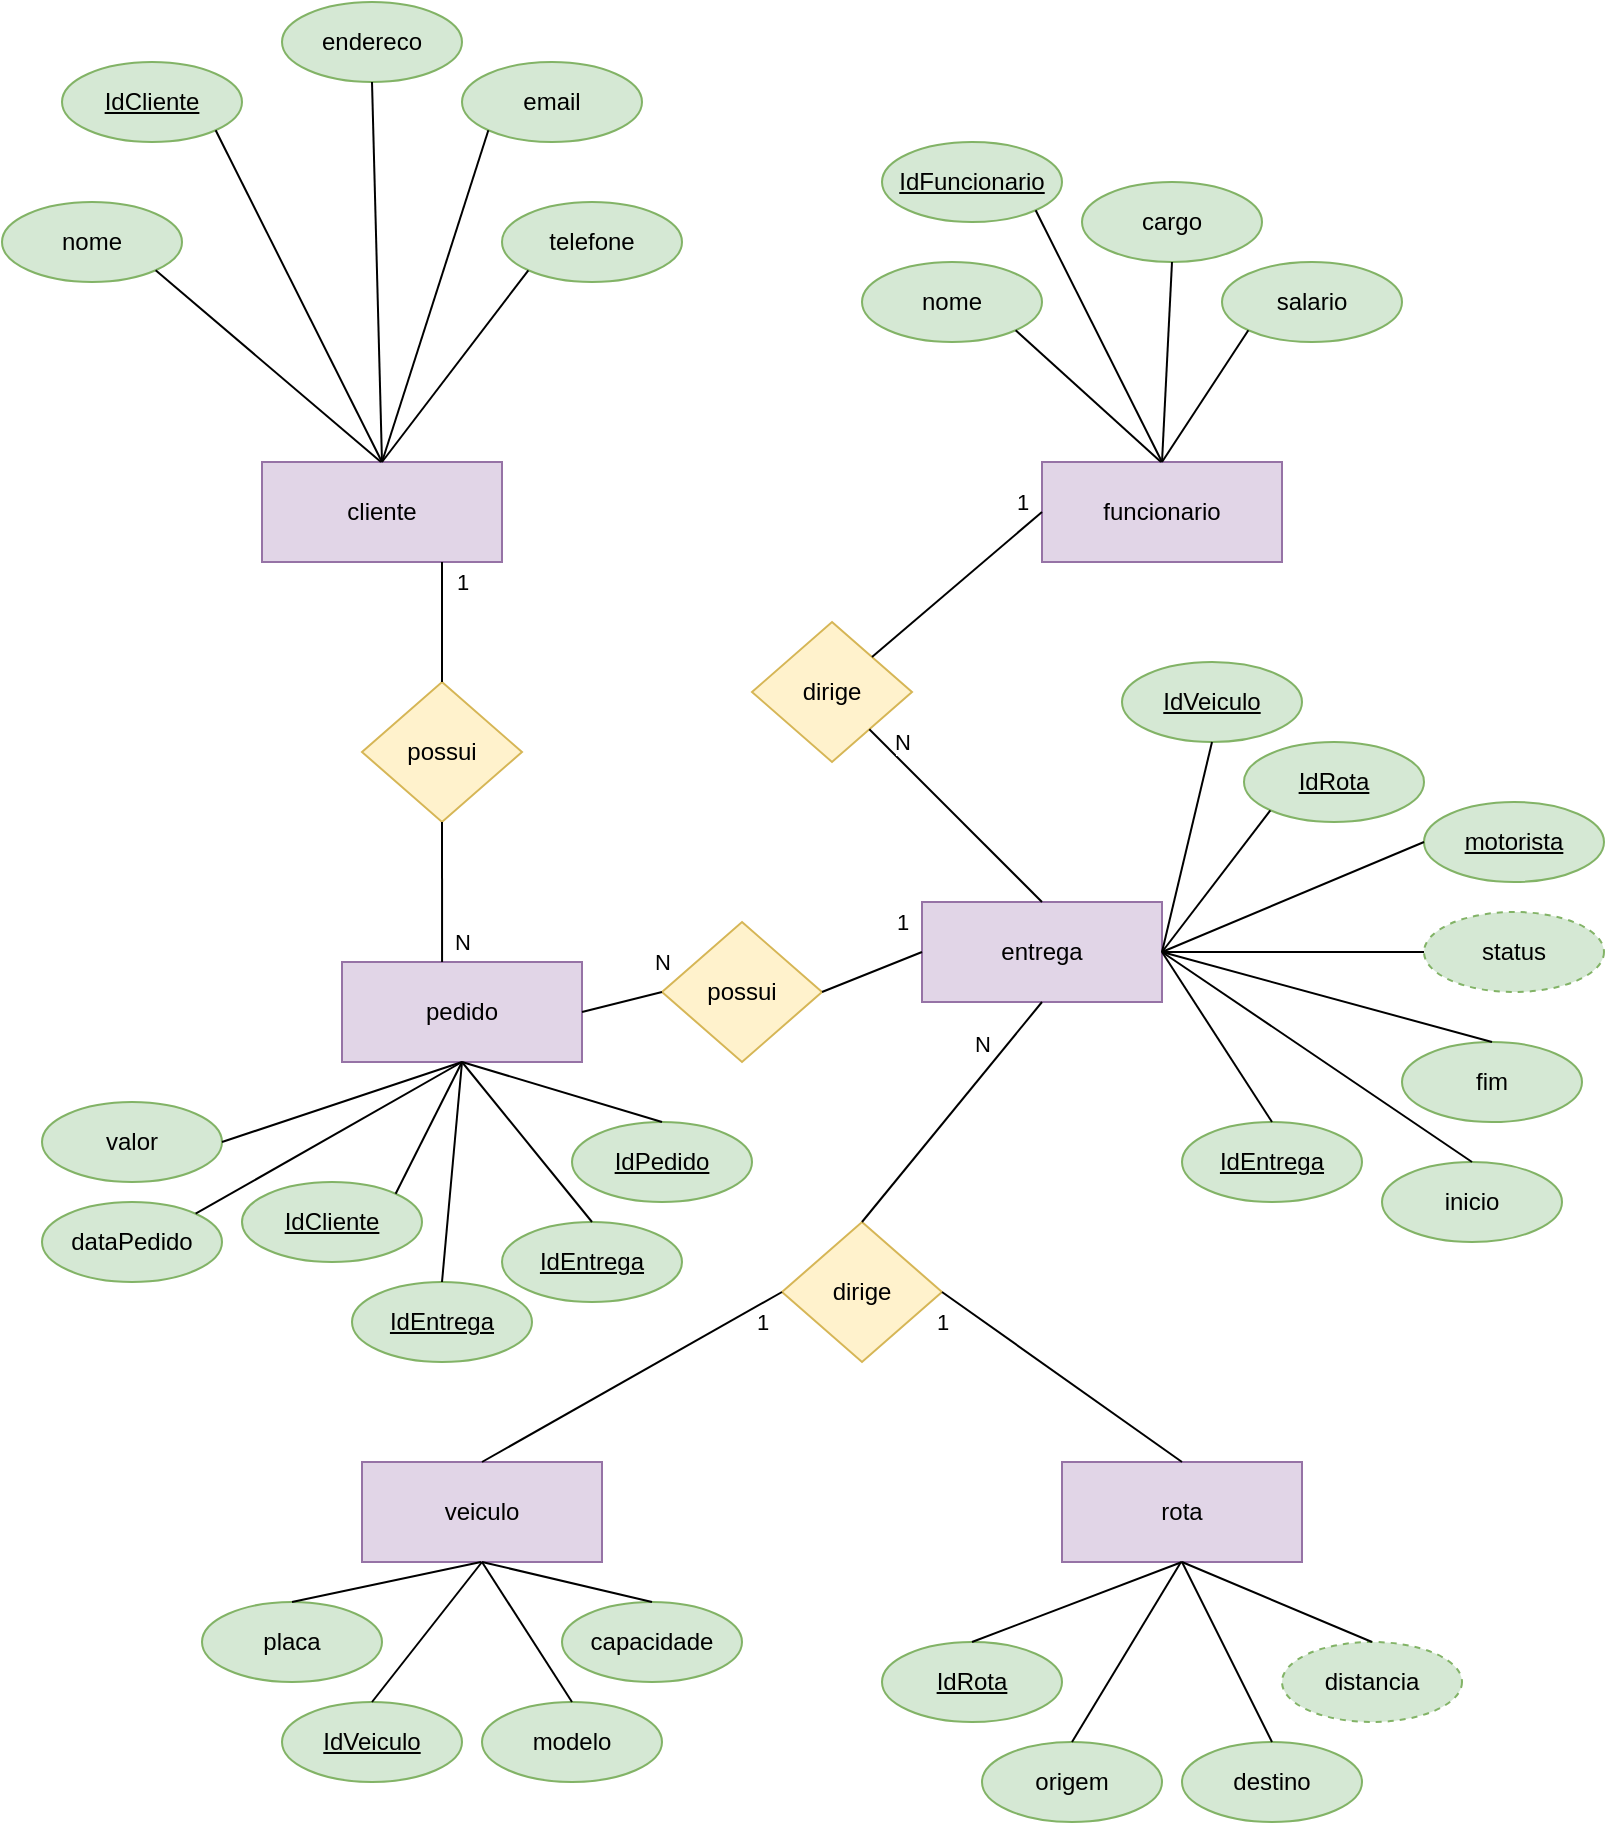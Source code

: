 <mxfile version="23.1.7" type="github">
  <diagram id="C5RBs43oDa-KdzZeNtuy" name="Page-1">
    <mxGraphModel dx="2049" dy="1066" grid="1" gridSize="10" guides="1" tooltips="1" connect="1" arrows="1" fold="1" page="1" pageScale="1" pageWidth="827" pageHeight="1169" math="0" shadow="0">
      <root>
        <mxCell id="WIyWlLk6GJQsqaUBKTNV-0" />
        <mxCell id="WIyWlLk6GJQsqaUBKTNV-1" parent="WIyWlLk6GJQsqaUBKTNV-0" />
        <mxCell id="otYcFLlBqvZuVtRaeN3p-1" value="&lt;u&gt;IdCliente&lt;/u&gt;" style="ellipse;whiteSpace=wrap;html=1;fillColor=#d5e8d4;strokeColor=#82b366;" parent="WIyWlLk6GJQsqaUBKTNV-1" vertex="1">
          <mxGeometry x="40" y="170" width="90" height="40" as="geometry" />
        </mxCell>
        <mxCell id="otYcFLlBqvZuVtRaeN3p-6" value="nome" style="ellipse;whiteSpace=wrap;html=1;fillColor=#d5e8d4;strokeColor=#82b366;" parent="WIyWlLk6GJQsqaUBKTNV-1" vertex="1">
          <mxGeometry x="10" y="240" width="90" height="40" as="geometry" />
        </mxCell>
        <mxCell id="otYcFLlBqvZuVtRaeN3p-7" value="cliente" style="rounded=0;whiteSpace=wrap;html=1;fillColor=#e1d5e7;strokeColor=#9673a6;" parent="WIyWlLk6GJQsqaUBKTNV-1" vertex="1">
          <mxGeometry x="140" y="370" width="120" height="50" as="geometry" />
        </mxCell>
        <mxCell id="otYcFLlBqvZuVtRaeN3p-9" value="entrega" style="rounded=0;whiteSpace=wrap;html=1;fillColor=#e1d5e7;strokeColor=#9673a6;" parent="WIyWlLk6GJQsqaUBKTNV-1" vertex="1">
          <mxGeometry x="470" y="590" width="120" height="50" as="geometry" />
        </mxCell>
        <mxCell id="otYcFLlBqvZuVtRaeN3p-10" value="funcionario" style="rounded=0;whiteSpace=wrap;html=1;fillColor=#e1d5e7;strokeColor=#9673a6;" parent="WIyWlLk6GJQsqaUBKTNV-1" vertex="1">
          <mxGeometry x="530" y="370" width="120" height="50" as="geometry" />
        </mxCell>
        <mxCell id="otYcFLlBqvZuVtRaeN3p-12" value="" style="endArrow=none;html=1;rounded=0;entryX=0.5;entryY=0;entryDx=0;entryDy=0;exitX=1;exitY=1;exitDx=0;exitDy=0;" parent="WIyWlLk6GJQsqaUBKTNV-1" source="otYcFLlBqvZuVtRaeN3p-1" target="otYcFLlBqvZuVtRaeN3p-7" edge="1">
          <mxGeometry width="50" height="50" relative="1" as="geometry">
            <mxPoint x="200" y="410" as="sourcePoint" />
            <mxPoint x="220" y="360" as="targetPoint" />
          </mxGeometry>
        </mxCell>
        <mxCell id="otYcFLlBqvZuVtRaeN3p-14" value="endereco" style="ellipse;whiteSpace=wrap;html=1;fillColor=#d5e8d4;strokeColor=#82b366;" parent="WIyWlLk6GJQsqaUBKTNV-1" vertex="1">
          <mxGeometry x="150" y="140" width="90" height="40" as="geometry" />
        </mxCell>
        <mxCell id="otYcFLlBqvZuVtRaeN3p-16" value="email" style="ellipse;whiteSpace=wrap;html=1;fillColor=#d5e8d4;strokeColor=#82b366;" parent="WIyWlLk6GJQsqaUBKTNV-1" vertex="1">
          <mxGeometry x="240" y="170" width="90" height="40" as="geometry" />
        </mxCell>
        <mxCell id="otYcFLlBqvZuVtRaeN3p-18" value="" style="endArrow=none;html=1;rounded=0;entryX=0.5;entryY=1;entryDx=0;entryDy=0;exitX=1;exitY=1;exitDx=0;exitDy=0;" parent="WIyWlLk6GJQsqaUBKTNV-1" source="otYcFLlBqvZuVtRaeN3p-6" edge="1">
          <mxGeometry width="50" height="50" relative="1" as="geometry">
            <mxPoint x="199.5" y="410" as="sourcePoint" />
            <mxPoint x="199.5" y="370" as="targetPoint" />
          </mxGeometry>
        </mxCell>
        <mxCell id="otYcFLlBqvZuVtRaeN3p-19" value="" style="endArrow=none;html=1;rounded=0;exitX=0.5;exitY=1;exitDx=0;exitDy=0;" parent="WIyWlLk6GJQsqaUBKTNV-1" source="otYcFLlBqvZuVtRaeN3p-14" edge="1">
          <mxGeometry width="50" height="50" relative="1" as="geometry">
            <mxPoint x="220" y="490" as="sourcePoint" />
            <mxPoint x="200" y="370" as="targetPoint" />
          </mxGeometry>
        </mxCell>
        <mxCell id="otYcFLlBqvZuVtRaeN3p-21" value="" style="endArrow=none;html=1;rounded=0;exitX=0;exitY=1;exitDx=0;exitDy=0;" parent="WIyWlLk6GJQsqaUBKTNV-1" source="otYcFLlBqvZuVtRaeN3p-16" edge="1">
          <mxGeometry width="50" height="50" relative="1" as="geometry">
            <mxPoint x="270" y="450" as="sourcePoint" />
            <mxPoint x="200" y="370" as="targetPoint" />
          </mxGeometry>
        </mxCell>
        <mxCell id="otYcFLlBqvZuVtRaeN3p-22" value="telefone" style="ellipse;whiteSpace=wrap;html=1;fillColor=#d5e8d4;strokeColor=#82b366;" parent="WIyWlLk6GJQsqaUBKTNV-1" vertex="1">
          <mxGeometry x="260" y="240" width="90" height="40" as="geometry" />
        </mxCell>
        <mxCell id="otYcFLlBqvZuVtRaeN3p-23" value="" style="endArrow=none;html=1;rounded=0;exitX=0;exitY=1;exitDx=0;exitDy=0;entryX=0.5;entryY=0;entryDx=0;entryDy=0;" parent="WIyWlLk6GJQsqaUBKTNV-1" source="otYcFLlBqvZuVtRaeN3p-22" target="otYcFLlBqvZuVtRaeN3p-7" edge="1">
          <mxGeometry width="50" height="50" relative="1" as="geometry">
            <mxPoint x="349.5" y="430" as="sourcePoint" />
            <mxPoint x="170" y="340" as="targetPoint" />
          </mxGeometry>
        </mxCell>
        <mxCell id="otYcFLlBqvZuVtRaeN3p-88" value="&lt;u&gt;IdFuncionario&lt;/u&gt;" style="ellipse;whiteSpace=wrap;html=1;fillColor=#d5e8d4;strokeColor=#82b366;" parent="WIyWlLk6GJQsqaUBKTNV-1" vertex="1">
          <mxGeometry x="450" y="210" width="90" height="40" as="geometry" />
        </mxCell>
        <mxCell id="otYcFLlBqvZuVtRaeN3p-89" value="nome" style="ellipse;whiteSpace=wrap;html=1;fillColor=#d5e8d4;strokeColor=#82b366;" parent="WIyWlLk6GJQsqaUBKTNV-1" vertex="1">
          <mxGeometry x="440" y="270" width="90" height="40" as="geometry" />
        </mxCell>
        <mxCell id="otYcFLlBqvZuVtRaeN3p-90" value="" style="endArrow=none;html=1;rounded=0;entryX=0.5;entryY=1;entryDx=0;entryDy=0;exitX=1;exitY=1;exitDx=0;exitDy=0;" parent="WIyWlLk6GJQsqaUBKTNV-1" source="otYcFLlBqvZuVtRaeN3p-88" edge="1">
          <mxGeometry width="50" height="50" relative="1" as="geometry">
            <mxPoint x="590" y="410" as="sourcePoint" />
            <mxPoint x="590" y="370" as="targetPoint" />
          </mxGeometry>
        </mxCell>
        <mxCell id="otYcFLlBqvZuVtRaeN3p-91" value="cargo" style="ellipse;whiteSpace=wrap;html=1;fillColor=#d5e8d4;strokeColor=#82b366;" parent="WIyWlLk6GJQsqaUBKTNV-1" vertex="1">
          <mxGeometry x="550" y="230" width="90" height="40" as="geometry" />
        </mxCell>
        <mxCell id="otYcFLlBqvZuVtRaeN3p-93" value="" style="endArrow=none;html=1;rounded=0;entryX=0.5;entryY=1;entryDx=0;entryDy=0;exitX=1;exitY=1;exitDx=0;exitDy=0;" parent="WIyWlLk6GJQsqaUBKTNV-1" source="otYcFLlBqvZuVtRaeN3p-89" edge="1">
          <mxGeometry width="50" height="50" relative="1" as="geometry">
            <mxPoint x="589.5" y="410" as="sourcePoint" />
            <mxPoint x="589.5" y="370" as="targetPoint" />
          </mxGeometry>
        </mxCell>
        <mxCell id="otYcFLlBqvZuVtRaeN3p-94" value="" style="endArrow=none;html=1;rounded=0;exitX=0.5;exitY=1;exitDx=0;exitDy=0;" parent="WIyWlLk6GJQsqaUBKTNV-1" source="otYcFLlBqvZuVtRaeN3p-91" edge="1">
          <mxGeometry width="50" height="50" relative="1" as="geometry">
            <mxPoint x="610" y="490" as="sourcePoint" />
            <mxPoint x="590" y="370" as="targetPoint" />
          </mxGeometry>
        </mxCell>
        <mxCell id="otYcFLlBqvZuVtRaeN3p-96" value="salario" style="ellipse;whiteSpace=wrap;html=1;fillColor=#d5e8d4;strokeColor=#82b366;" parent="WIyWlLk6GJQsqaUBKTNV-1" vertex="1">
          <mxGeometry x="620" y="270" width="90" height="40" as="geometry" />
        </mxCell>
        <mxCell id="otYcFLlBqvZuVtRaeN3p-97" value="" style="endArrow=none;html=1;rounded=0;exitX=0;exitY=1;exitDx=0;exitDy=0;entryX=0.5;entryY=1;entryDx=0;entryDy=0;" parent="WIyWlLk6GJQsqaUBKTNV-1" source="otYcFLlBqvZuVtRaeN3p-96" edge="1">
          <mxGeometry width="50" height="50" relative="1" as="geometry">
            <mxPoint x="739.5" y="430" as="sourcePoint" />
            <mxPoint x="590" y="370" as="targetPoint" />
          </mxGeometry>
        </mxCell>
        <mxCell id="otYcFLlBqvZuVtRaeN3p-110" value="&lt;u&gt;IdVeiculo&lt;/u&gt;" style="ellipse;whiteSpace=wrap;html=1;fillColor=#d5e8d4;strokeColor=#82b366;" parent="WIyWlLk6GJQsqaUBKTNV-1" vertex="1">
          <mxGeometry x="570" y="470" width="90" height="40" as="geometry" />
        </mxCell>
        <mxCell id="otYcFLlBqvZuVtRaeN3p-111" value="&lt;u&gt;IdEntrega&lt;/u&gt;" style="ellipse;whiteSpace=wrap;html=1;fillColor=#d5e8d4;strokeColor=#82b366;" parent="WIyWlLk6GJQsqaUBKTNV-1" vertex="1">
          <mxGeometry x="600" y="700" width="90" height="40" as="geometry" />
        </mxCell>
        <mxCell id="otYcFLlBqvZuVtRaeN3p-112" value="" style="endArrow=none;html=1;rounded=0;entryX=1;entryY=0.5;entryDx=0;entryDy=0;exitX=0.5;exitY=1;exitDx=0;exitDy=0;" parent="WIyWlLk6GJQsqaUBKTNV-1" source="otYcFLlBqvZuVtRaeN3p-110" edge="1" target="otYcFLlBqvZuVtRaeN3p-9">
          <mxGeometry width="50" height="50" relative="1" as="geometry">
            <mxPoint x="530" y="680" as="sourcePoint" />
            <mxPoint x="530" y="640" as="targetPoint" />
          </mxGeometry>
        </mxCell>
        <mxCell id="otYcFLlBqvZuVtRaeN3p-113" value="&lt;span style=&quot;font-weight: normal;&quot;&gt;&lt;u&gt;IdRota&lt;/u&gt;&lt;/span&gt;" style="ellipse;whiteSpace=wrap;html=1;fontStyle=1;fillColor=#d5e8d4;strokeColor=#82b366;" parent="WIyWlLk6GJQsqaUBKTNV-1" vertex="1">
          <mxGeometry x="631" y="510" width="90" height="40" as="geometry" />
        </mxCell>
        <mxCell id="otYcFLlBqvZuVtRaeN3p-114" value="fim" style="ellipse;whiteSpace=wrap;html=1;fillColor=#d5e8d4;strokeColor=#82b366;" parent="WIyWlLk6GJQsqaUBKTNV-1" vertex="1">
          <mxGeometry x="710" y="660" width="90" height="40" as="geometry" />
        </mxCell>
        <mxCell id="otYcFLlBqvZuVtRaeN3p-115" value="" style="endArrow=none;html=1;rounded=0;entryX=1;entryY=0.5;entryDx=0;entryDy=0;exitX=0.5;exitY=0;exitDx=0;exitDy=0;" parent="WIyWlLk6GJQsqaUBKTNV-1" source="otYcFLlBqvZuVtRaeN3p-111" edge="1" target="otYcFLlBqvZuVtRaeN3p-9">
          <mxGeometry width="50" height="50" relative="1" as="geometry">
            <mxPoint x="529.5" y="680" as="sourcePoint" />
            <mxPoint x="529.5" y="640" as="targetPoint" />
          </mxGeometry>
        </mxCell>
        <mxCell id="otYcFLlBqvZuVtRaeN3p-116" value="" style="endArrow=none;html=1;rounded=0;exitX=0;exitY=1;exitDx=0;exitDy=0;fontStyle=1;entryX=1;entryY=0.5;entryDx=0;entryDy=0;" parent="WIyWlLk6GJQsqaUBKTNV-1" source="otYcFLlBqvZuVtRaeN3p-113" target="otYcFLlBqvZuVtRaeN3p-9" edge="1">
          <mxGeometry width="50" height="50" relative="1" as="geometry">
            <mxPoint x="380" y="550" as="sourcePoint" />
            <mxPoint x="380" y="590" as="targetPoint" />
          </mxGeometry>
        </mxCell>
        <mxCell id="otYcFLlBqvZuVtRaeN3p-117" value="" style="endArrow=none;html=1;rounded=0;exitX=0.5;exitY=0;exitDx=0;exitDy=0;entryX=1;entryY=0.5;entryDx=0;entryDy=0;" parent="WIyWlLk6GJQsqaUBKTNV-1" source="otYcFLlBqvZuVtRaeN3p-114" edge="1" target="otYcFLlBqvZuVtRaeN3p-9">
          <mxGeometry width="50" height="50" relative="1" as="geometry">
            <mxPoint x="600" y="720" as="sourcePoint" />
            <mxPoint x="530" y="640" as="targetPoint" />
          </mxGeometry>
        </mxCell>
        <mxCell id="otYcFLlBqvZuVtRaeN3p-118" value="inicio" style="ellipse;whiteSpace=wrap;html=1;fillColor=#d5e8d4;strokeColor=#82b366;" parent="WIyWlLk6GJQsqaUBKTNV-1" vertex="1">
          <mxGeometry x="700" y="720" width="90" height="40" as="geometry" />
        </mxCell>
        <mxCell id="otYcFLlBqvZuVtRaeN3p-119" value="" style="endArrow=none;html=1;rounded=0;exitX=0.5;exitY=0;exitDx=0;exitDy=0;entryX=1;entryY=0.5;entryDx=0;entryDy=0;" parent="WIyWlLk6GJQsqaUBKTNV-1" source="otYcFLlBqvZuVtRaeN3p-118" edge="1" target="otYcFLlBqvZuVtRaeN3p-9">
          <mxGeometry width="50" height="50" relative="1" as="geometry">
            <mxPoint x="679.5" y="700" as="sourcePoint" />
            <mxPoint x="530" y="640" as="targetPoint" />
          </mxGeometry>
        </mxCell>
        <mxCell id="otYcFLlBqvZuVtRaeN3p-120" value="pedido" style="rounded=0;whiteSpace=wrap;html=1;fillColor=#e1d5e7;strokeColor=#9673a6;" parent="WIyWlLk6GJQsqaUBKTNV-1" vertex="1">
          <mxGeometry x="180" y="620" width="120" height="50" as="geometry" />
        </mxCell>
        <mxCell id="otYcFLlBqvZuVtRaeN3p-121" value="veiculo" style="rounded=0;whiteSpace=wrap;html=1;fillColor=#e1d5e7;strokeColor=#9673a6;" parent="WIyWlLk6GJQsqaUBKTNV-1" vertex="1">
          <mxGeometry x="190" y="870" width="120" height="50" as="geometry" />
        </mxCell>
        <mxCell id="otYcFLlBqvZuVtRaeN3p-122" value="rota" style="rounded=0;whiteSpace=wrap;html=1;fillColor=#e1d5e7;strokeColor=#9673a6;" parent="WIyWlLk6GJQsqaUBKTNV-1" vertex="1">
          <mxGeometry x="540" y="870" width="120" height="50" as="geometry" />
        </mxCell>
        <mxCell id="otYcFLlBqvZuVtRaeN3p-123" value="placa" style="ellipse;whiteSpace=wrap;html=1;fillColor=#d5e8d4;strokeColor=#82b366;" parent="WIyWlLk6GJQsqaUBKTNV-1" vertex="1">
          <mxGeometry x="110" y="940" width="90" height="40" as="geometry" />
        </mxCell>
        <mxCell id="otYcFLlBqvZuVtRaeN3p-125" value="&lt;u&gt;IdVeiculo&lt;/u&gt;" style="ellipse;whiteSpace=wrap;html=1;fillColor=#d5e8d4;strokeColor=#82b366;" parent="WIyWlLk6GJQsqaUBKTNV-1" vertex="1">
          <mxGeometry x="150" y="990" width="90" height="40" as="geometry" />
        </mxCell>
        <mxCell id="otYcFLlBqvZuVtRaeN3p-126" value="capacidade" style="ellipse;whiteSpace=wrap;html=1;fillColor=#d5e8d4;strokeColor=#82b366;" parent="WIyWlLk6GJQsqaUBKTNV-1" vertex="1">
          <mxGeometry x="290" y="940" width="90" height="40" as="geometry" />
        </mxCell>
        <mxCell id="otYcFLlBqvZuVtRaeN3p-127" value="" style="endArrow=none;html=1;rounded=0;entryX=0.5;entryY=1;entryDx=0;entryDy=0;exitX=0.5;exitY=0;exitDx=0;exitDy=0;" parent="WIyWlLk6GJQsqaUBKTNV-1" source="otYcFLlBqvZuVtRaeN3p-123" edge="1">
          <mxGeometry width="50" height="50" relative="1" as="geometry">
            <mxPoint x="249.5" y="960" as="sourcePoint" />
            <mxPoint x="249.5" y="920" as="targetPoint" />
          </mxGeometry>
        </mxCell>
        <mxCell id="otYcFLlBqvZuVtRaeN3p-128" value="" style="endArrow=none;html=1;rounded=0;exitX=0.5;exitY=0;exitDx=0;exitDy=0;" parent="WIyWlLk6GJQsqaUBKTNV-1" source="otYcFLlBqvZuVtRaeN3p-125" edge="1">
          <mxGeometry width="50" height="50" relative="1" as="geometry">
            <mxPoint x="270" y="1040" as="sourcePoint" />
            <mxPoint x="250" y="920" as="targetPoint" />
          </mxGeometry>
        </mxCell>
        <mxCell id="otYcFLlBqvZuVtRaeN3p-129" value="" style="endArrow=none;html=1;rounded=0;exitX=0.5;exitY=0;exitDx=0;exitDy=0;" parent="WIyWlLk6GJQsqaUBKTNV-1" source="otYcFLlBqvZuVtRaeN3p-126" edge="1">
          <mxGeometry width="50" height="50" relative="1" as="geometry">
            <mxPoint x="320" y="1000" as="sourcePoint" />
            <mxPoint x="250" y="920" as="targetPoint" />
          </mxGeometry>
        </mxCell>
        <mxCell id="otYcFLlBqvZuVtRaeN3p-130" value="modelo" style="ellipse;whiteSpace=wrap;html=1;fillColor=#d5e8d4;strokeColor=#82b366;" parent="WIyWlLk6GJQsqaUBKTNV-1" vertex="1">
          <mxGeometry x="250" y="990" width="90" height="40" as="geometry" />
        </mxCell>
        <mxCell id="otYcFLlBqvZuVtRaeN3p-131" value="" style="endArrow=none;html=1;rounded=0;exitX=0.5;exitY=0;exitDx=0;exitDy=0;entryX=0.5;entryY=1;entryDx=0;entryDy=0;" parent="WIyWlLk6GJQsqaUBKTNV-1" source="otYcFLlBqvZuVtRaeN3p-130" edge="1">
          <mxGeometry width="50" height="50" relative="1" as="geometry">
            <mxPoint x="399.5" y="980" as="sourcePoint" />
            <mxPoint x="250" y="920" as="targetPoint" />
          </mxGeometry>
        </mxCell>
        <mxCell id="otYcFLlBqvZuVtRaeN3p-141" value="origem" style="ellipse;whiteSpace=wrap;html=1;fillColor=#d5e8d4;strokeColor=#82b366;" parent="WIyWlLk6GJQsqaUBKTNV-1" vertex="1">
          <mxGeometry x="500" y="1010" width="90" height="40" as="geometry" />
        </mxCell>
        <mxCell id="otYcFLlBqvZuVtRaeN3p-142" value="&lt;u&gt;IdRota&lt;/u&gt;" style="ellipse;whiteSpace=wrap;html=1;fillColor=#d5e8d4;strokeColor=#82b366;" parent="WIyWlLk6GJQsqaUBKTNV-1" vertex="1">
          <mxGeometry x="450" y="960" width="90" height="40" as="geometry" />
        </mxCell>
        <mxCell id="otYcFLlBqvZuVtRaeN3p-143" value="distancia" style="ellipse;whiteSpace=wrap;html=1;dashed=1;fillColor=#d5e8d4;strokeColor=#82b366;" parent="WIyWlLk6GJQsqaUBKTNV-1" vertex="1">
          <mxGeometry x="650" y="960" width="90" height="40" as="geometry" />
        </mxCell>
        <mxCell id="otYcFLlBqvZuVtRaeN3p-144" value="" style="endArrow=none;html=1;rounded=0;entryX=0.5;entryY=1;entryDx=0;entryDy=0;exitX=0.5;exitY=0;exitDx=0;exitDy=0;" parent="WIyWlLk6GJQsqaUBKTNV-1" source="otYcFLlBqvZuVtRaeN3p-141" edge="1">
          <mxGeometry width="50" height="50" relative="1" as="geometry">
            <mxPoint x="599.5" y="960" as="sourcePoint" />
            <mxPoint x="599.5" y="920" as="targetPoint" />
          </mxGeometry>
        </mxCell>
        <mxCell id="otYcFLlBqvZuVtRaeN3p-145" value="" style="endArrow=none;html=1;rounded=0;exitX=0.5;exitY=0;exitDx=0;exitDy=0;" parent="WIyWlLk6GJQsqaUBKTNV-1" source="otYcFLlBqvZuVtRaeN3p-142" edge="1">
          <mxGeometry width="50" height="50" relative="1" as="geometry">
            <mxPoint x="620" y="1040" as="sourcePoint" />
            <mxPoint x="600" y="920" as="targetPoint" />
          </mxGeometry>
        </mxCell>
        <mxCell id="otYcFLlBqvZuVtRaeN3p-146" value="" style="endArrow=none;html=1;rounded=0;exitX=0.5;exitY=0;exitDx=0;exitDy=0;" parent="WIyWlLk6GJQsqaUBKTNV-1" source="otYcFLlBqvZuVtRaeN3p-143" edge="1">
          <mxGeometry width="50" height="50" relative="1" as="geometry">
            <mxPoint x="670" y="1000" as="sourcePoint" />
            <mxPoint x="600" y="920" as="targetPoint" />
          </mxGeometry>
        </mxCell>
        <mxCell id="otYcFLlBqvZuVtRaeN3p-147" value="destino" style="ellipse;whiteSpace=wrap;html=1;fillColor=#d5e8d4;strokeColor=#82b366;" parent="WIyWlLk6GJQsqaUBKTNV-1" vertex="1">
          <mxGeometry x="600" y="1010" width="90" height="40" as="geometry" />
        </mxCell>
        <mxCell id="otYcFLlBqvZuVtRaeN3p-148" value="" style="endArrow=none;html=1;rounded=0;exitX=0.5;exitY=0;exitDx=0;exitDy=0;entryX=0.5;entryY=1;entryDx=0;entryDy=0;" parent="WIyWlLk6GJQsqaUBKTNV-1" source="otYcFLlBqvZuVtRaeN3p-147" edge="1">
          <mxGeometry width="50" height="50" relative="1" as="geometry">
            <mxPoint x="749.5" y="980" as="sourcePoint" />
            <mxPoint x="600" y="920" as="targetPoint" />
          </mxGeometry>
        </mxCell>
        <mxCell id="otYcFLlBqvZuVtRaeN3p-151" value="&lt;u&gt;motorista&lt;/u&gt;" style="ellipse;whiteSpace=wrap;html=1;fillColor=#d5e8d4;strokeColor=#82b366;" parent="WIyWlLk6GJQsqaUBKTNV-1" vertex="1">
          <mxGeometry x="721" y="540" width="90" height="40" as="geometry" />
        </mxCell>
        <mxCell id="otYcFLlBqvZuVtRaeN3p-152" value="" style="endArrow=none;html=1;rounded=0;exitX=0;exitY=0.5;exitDx=0;exitDy=0;entryX=1;entryY=0.5;entryDx=0;entryDy=0;" parent="WIyWlLk6GJQsqaUBKTNV-1" source="otYcFLlBqvZuVtRaeN3p-151" target="otYcFLlBqvZuVtRaeN3p-9" edge="1">
          <mxGeometry width="50" height="50" relative="1" as="geometry">
            <mxPoint x="426" y="570" as="sourcePoint" />
            <mxPoint x="426" y="610" as="targetPoint" />
          </mxGeometry>
        </mxCell>
        <mxCell id="otYcFLlBqvZuVtRaeN3p-153" value="status" style="ellipse;whiteSpace=wrap;html=1;dashed=1;fillColor=#d5e8d4;strokeColor=#82b366;" parent="WIyWlLk6GJQsqaUBKTNV-1" vertex="1">
          <mxGeometry x="721" y="595" width="90" height="40" as="geometry" />
        </mxCell>
        <mxCell id="otYcFLlBqvZuVtRaeN3p-154" value="" style="endArrow=none;html=1;rounded=0;exitX=0;exitY=0.5;exitDx=0;exitDy=0;entryX=1;entryY=0.5;entryDx=0;entryDy=0;" parent="WIyWlLk6GJQsqaUBKTNV-1" source="otYcFLlBqvZuVtRaeN3p-153" target="otYcFLlBqvZuVtRaeN3p-9" edge="1">
          <mxGeometry width="50" height="50" relative="1" as="geometry">
            <mxPoint x="701" y="650" as="sourcePoint" />
            <mxPoint x="691" y="590" as="targetPoint" />
          </mxGeometry>
        </mxCell>
        <mxCell id="otYcFLlBqvZuVtRaeN3p-155" value="&lt;u&gt;IdCliente&lt;/u&gt;" style="ellipse;whiteSpace=wrap;html=1;fillColor=#d5e8d4;strokeColor=#82b366;" parent="WIyWlLk6GJQsqaUBKTNV-1" vertex="1">
          <mxGeometry x="130" y="730" width="90" height="40" as="geometry" />
        </mxCell>
        <mxCell id="otYcFLlBqvZuVtRaeN3p-156" value="" style="endArrow=none;html=1;rounded=0;entryX=0.5;entryY=1;entryDx=0;entryDy=0;exitX=1;exitY=0;exitDx=0;exitDy=0;" parent="WIyWlLk6GJQsqaUBKTNV-1" source="otYcFLlBqvZuVtRaeN3p-155" target="otYcFLlBqvZuVtRaeN3p-120" edge="1">
          <mxGeometry width="50" height="50" relative="1" as="geometry">
            <mxPoint x="180" y="685" as="sourcePoint" />
            <mxPoint x="180" y="645" as="targetPoint" />
          </mxGeometry>
        </mxCell>
        <mxCell id="otYcFLlBqvZuVtRaeN3p-157" value="&lt;u&gt;IdEntrega&lt;/u&gt;" style="ellipse;whiteSpace=wrap;html=1;fillColor=#d5e8d4;strokeColor=#82b366;" parent="WIyWlLk6GJQsqaUBKTNV-1" vertex="1">
          <mxGeometry x="185" y="780" width="90" height="40" as="geometry" />
        </mxCell>
        <mxCell id="otYcFLlBqvZuVtRaeN3p-158" value="" style="endArrow=none;html=1;rounded=0;entryX=0.5;entryY=1;entryDx=0;entryDy=0;exitX=0.5;exitY=0;exitDx=0;exitDy=0;" parent="WIyWlLk6GJQsqaUBKTNV-1" source="otYcFLlBqvZuVtRaeN3p-157" target="otYcFLlBqvZuVtRaeN3p-120" edge="1">
          <mxGeometry width="50" height="50" relative="1" as="geometry">
            <mxPoint x="184.75" y="700" as="sourcePoint" />
            <mxPoint x="184.75" y="660" as="targetPoint" />
          </mxGeometry>
        </mxCell>
        <mxCell id="otYcFLlBqvZuVtRaeN3p-159" value="&lt;u&gt;IdEntrega&lt;/u&gt;" style="ellipse;whiteSpace=wrap;html=1;fillColor=#d5e8d4;strokeColor=#82b366;" parent="WIyWlLk6GJQsqaUBKTNV-1" vertex="1">
          <mxGeometry x="260" y="750" width="90" height="40" as="geometry" />
        </mxCell>
        <mxCell id="otYcFLlBqvZuVtRaeN3p-160" value="" style="endArrow=none;html=1;rounded=0;entryX=0.5;entryY=1;entryDx=0;entryDy=0;exitX=0.5;exitY=0;exitDx=0;exitDy=0;" parent="WIyWlLk6GJQsqaUBKTNV-1" source="otYcFLlBqvZuVtRaeN3p-159" target="otYcFLlBqvZuVtRaeN3p-120" edge="1">
          <mxGeometry width="50" height="50" relative="1" as="geometry">
            <mxPoint x="274.75" y="700" as="sourcePoint" />
            <mxPoint x="274.75" y="660" as="targetPoint" />
          </mxGeometry>
        </mxCell>
        <mxCell id="otYcFLlBqvZuVtRaeN3p-161" value="&lt;u&gt;IdPedido&lt;/u&gt;" style="ellipse;whiteSpace=wrap;html=1;fillColor=#d5e8d4;strokeColor=#82b366;" parent="WIyWlLk6GJQsqaUBKTNV-1" vertex="1">
          <mxGeometry x="295" y="700" width="90" height="40" as="geometry" />
        </mxCell>
        <mxCell id="otYcFLlBqvZuVtRaeN3p-162" value="" style="endArrow=none;html=1;rounded=0;entryX=0.5;entryY=1;entryDx=0;entryDy=0;exitX=0.5;exitY=0;exitDx=0;exitDy=0;" parent="WIyWlLk6GJQsqaUBKTNV-1" source="otYcFLlBqvZuVtRaeN3p-161" target="otYcFLlBqvZuVtRaeN3p-120" edge="1">
          <mxGeometry width="50" height="50" relative="1" as="geometry">
            <mxPoint x="389.5" y="685" as="sourcePoint" />
            <mxPoint x="279.5" y="655" as="targetPoint" />
          </mxGeometry>
        </mxCell>
        <mxCell id="otYcFLlBqvZuVtRaeN3p-163" value="dataPedido" style="ellipse;whiteSpace=wrap;html=1;fillColor=#d5e8d4;strokeColor=#82b366;" parent="WIyWlLk6GJQsqaUBKTNV-1" vertex="1">
          <mxGeometry x="30" y="740" width="90" height="40" as="geometry" />
        </mxCell>
        <mxCell id="otYcFLlBqvZuVtRaeN3p-164" value="" style="endArrow=none;html=1;rounded=0;entryX=0.5;entryY=1;entryDx=0;entryDy=0;exitX=1;exitY=0;exitDx=0;exitDy=0;" parent="WIyWlLk6GJQsqaUBKTNV-1" source="otYcFLlBqvZuVtRaeN3p-163" target="otYcFLlBqvZuVtRaeN3p-120" edge="1">
          <mxGeometry width="50" height="50" relative="1" as="geometry">
            <mxPoint x="144.75" y="570" as="sourcePoint" />
            <mxPoint x="144.75" y="530" as="targetPoint" />
          </mxGeometry>
        </mxCell>
        <mxCell id="otYcFLlBqvZuVtRaeN3p-165" value="valor" style="ellipse;whiteSpace=wrap;html=1;fillColor=#d5e8d4;strokeColor=#82b366;" parent="WIyWlLk6GJQsqaUBKTNV-1" vertex="1">
          <mxGeometry x="30" y="690" width="90" height="40" as="geometry" />
        </mxCell>
        <mxCell id="otYcFLlBqvZuVtRaeN3p-166" value="" style="endArrow=none;html=1;rounded=0;entryX=0.5;entryY=1;entryDx=0;entryDy=0;exitX=1;exitY=0.5;exitDx=0;exitDy=0;" parent="WIyWlLk6GJQsqaUBKTNV-1" source="otYcFLlBqvZuVtRaeN3p-165" target="otYcFLlBqvZuVtRaeN3p-120" edge="1">
          <mxGeometry width="50" height="50" relative="1" as="geometry">
            <mxPoint x="449.5" y="670" as="sourcePoint" />
            <mxPoint x="449.5" y="630" as="targetPoint" />
          </mxGeometry>
        </mxCell>
        <mxCell id="otYcFLlBqvZuVtRaeN3p-168" value="possui" style="rhombus;whiteSpace=wrap;html=1;fillColor=#fff2cc;strokeColor=#d6b656;" parent="WIyWlLk6GJQsqaUBKTNV-1" vertex="1">
          <mxGeometry x="340" y="600" width="80" height="70" as="geometry" />
        </mxCell>
        <mxCell id="otYcFLlBqvZuVtRaeN3p-169" value="N" style="endArrow=none;html=1;rounded=0;exitX=1;exitY=0.5;exitDx=0;exitDy=0;entryX=0;entryY=0.5;entryDx=0;entryDy=0;" parent="WIyWlLk6GJQsqaUBKTNV-1" source="otYcFLlBqvZuVtRaeN3p-120" target="otYcFLlBqvZuVtRaeN3p-168" edge="1">
          <mxGeometry x="1" y="15" width="50" height="50" relative="1" as="geometry">
            <mxPoint x="310" y="680" as="sourcePoint" />
            <mxPoint x="350" y="630" as="targetPoint" />
            <mxPoint x="4" y="-1" as="offset" />
          </mxGeometry>
        </mxCell>
        <mxCell id="otYcFLlBqvZuVtRaeN3p-172" value="1" style="endArrow=none;html=1;rounded=0;entryX=0;entryY=0.5;entryDx=0;entryDy=0;exitX=1;exitY=0.5;exitDx=0;exitDy=0;" parent="WIyWlLk6GJQsqaUBKTNV-1" source="otYcFLlBqvZuVtRaeN3p-168" target="otYcFLlBqvZuVtRaeN3p-9" edge="1">
          <mxGeometry x="0.862" y="18" width="50" height="50" relative="1" as="geometry">
            <mxPoint x="430" y="665" as="sourcePoint" />
            <mxPoint x="460" y="595" as="targetPoint" />
            <mxPoint as="offset" />
          </mxGeometry>
        </mxCell>
        <mxCell id="eeLdhVACIsekh0JZnN0h-0" value="dirige" style="rhombus;whiteSpace=wrap;html=1;fillColor=#fff2cc;strokeColor=#d6b656;" vertex="1" parent="WIyWlLk6GJQsqaUBKTNV-1">
          <mxGeometry x="400" y="750" width="80" height="70" as="geometry" />
        </mxCell>
        <mxCell id="eeLdhVACIsekh0JZnN0h-1" value="1" style="endArrow=none;html=1;rounded=0;exitX=0.5;exitY=0;exitDx=0;exitDy=0;entryX=0;entryY=0.5;entryDx=0;entryDy=0;" edge="1" parent="WIyWlLk6GJQsqaUBKTNV-1" target="eeLdhVACIsekh0JZnN0h-0" source="otYcFLlBqvZuVtRaeN3p-121">
          <mxGeometry x="0.813" y="-8" width="50" height="50" relative="1" as="geometry">
            <mxPoint x="360" y="795" as="sourcePoint" />
            <mxPoint x="410" y="780" as="targetPoint" />
            <mxPoint as="offset" />
          </mxGeometry>
        </mxCell>
        <mxCell id="eeLdhVACIsekh0JZnN0h-2" value="1" style="endArrow=none;html=1;rounded=0;entryX=0.5;entryY=0;entryDx=0;entryDy=0;exitX=1;exitY=0.5;exitDx=0;exitDy=0;" edge="1" parent="WIyWlLk6GJQsqaUBKTNV-1" source="eeLdhVACIsekh0JZnN0h-0" target="otYcFLlBqvZuVtRaeN3p-122">
          <mxGeometry x="-0.882" y="-12" width="50" height="50" relative="1" as="geometry">
            <mxPoint x="490" y="815" as="sourcePoint" />
            <mxPoint x="530" y="765" as="targetPoint" />
            <mxPoint as="offset" />
          </mxGeometry>
        </mxCell>
        <mxCell id="eeLdhVACIsekh0JZnN0h-3" value="N" style="endArrow=none;html=1;rounded=0;entryX=0.5;entryY=1;entryDx=0;entryDy=0;exitX=0.5;exitY=0;exitDx=0;exitDy=0;" edge="1" parent="WIyWlLk6GJQsqaUBKTNV-1" source="eeLdhVACIsekh0JZnN0h-0" target="otYcFLlBqvZuVtRaeN3p-9">
          <mxGeometry x="0.515" y="11" width="50" height="50" relative="1" as="geometry">
            <mxPoint x="490" y="795" as="sourcePoint" />
            <mxPoint x="610" y="880" as="targetPoint" />
            <Array as="points" />
            <mxPoint y="1" as="offset" />
          </mxGeometry>
        </mxCell>
        <mxCell id="eeLdhVACIsekh0JZnN0h-4" value="dirige" style="rhombus;whiteSpace=wrap;html=1;fillColor=#fff2cc;strokeColor=#d6b656;" vertex="1" parent="WIyWlLk6GJQsqaUBKTNV-1">
          <mxGeometry x="385" y="450" width="80" height="70" as="geometry" />
        </mxCell>
        <mxCell id="eeLdhVACIsekh0JZnN0h-5" value="1" style="endArrow=none;html=1;rounded=0;exitX=0;exitY=0.5;exitDx=0;exitDy=0;entryX=1;entryY=0;entryDx=0;entryDy=0;" edge="1" parent="WIyWlLk6GJQsqaUBKTNV-1" target="eeLdhVACIsekh0JZnN0h-4" source="otYcFLlBqvZuVtRaeN3p-10">
          <mxGeometry x="-0.922" y="-10" width="50" height="50" relative="1" as="geometry">
            <mxPoint x="310" y="485" as="sourcePoint" />
            <mxPoint x="395" y="480" as="targetPoint" />
            <mxPoint as="offset" />
          </mxGeometry>
        </mxCell>
        <mxCell id="eeLdhVACIsekh0JZnN0h-6" value="N" style="endArrow=none;html=1;rounded=0;entryX=0.5;entryY=0;entryDx=0;entryDy=0;" edge="1" parent="WIyWlLk6GJQsqaUBKTNV-1" source="eeLdhVACIsekh0JZnN0h-4" target="otYcFLlBqvZuVtRaeN3p-9">
          <mxGeometry x="-0.738" y="7" width="50" height="50" relative="1" as="geometry">
            <mxPoint x="475" y="515" as="sourcePoint" />
            <mxPoint x="515" y="465" as="targetPoint" />
            <mxPoint as="offset" />
          </mxGeometry>
        </mxCell>
        <mxCell id="eeLdhVACIsekh0JZnN0h-8" value="possui" style="rhombus;whiteSpace=wrap;html=1;fillColor=#fff2cc;strokeColor=#d6b656;" vertex="1" parent="WIyWlLk6GJQsqaUBKTNV-1">
          <mxGeometry x="190" y="480" width="80" height="70" as="geometry" />
        </mxCell>
        <mxCell id="eeLdhVACIsekh0JZnN0h-9" value="N" style="endArrow=none;html=1;rounded=0;exitX=0.417;exitY=0;exitDx=0;exitDy=0;entryX=0.5;entryY=1;entryDx=0;entryDy=0;exitPerimeter=0;" edge="1" parent="WIyWlLk6GJQsqaUBKTNV-1" target="eeLdhVACIsekh0JZnN0h-8" source="otYcFLlBqvZuVtRaeN3p-120">
          <mxGeometry x="-0.714" y="-10" width="50" height="50" relative="1" as="geometry">
            <mxPoint x="150" y="525" as="sourcePoint" />
            <mxPoint x="200" y="510" as="targetPoint" />
            <mxPoint as="offset" />
          </mxGeometry>
        </mxCell>
        <mxCell id="eeLdhVACIsekh0JZnN0h-10" value="1" style="endArrow=none;html=1;rounded=0;entryX=0.75;entryY=1;entryDx=0;entryDy=0;exitX=0.5;exitY=0;exitDx=0;exitDy=0;" edge="1" parent="WIyWlLk6GJQsqaUBKTNV-1" source="eeLdhVACIsekh0JZnN0h-8" target="otYcFLlBqvZuVtRaeN3p-7">
          <mxGeometry x="0.667" y="-10" width="50" height="50" relative="1" as="geometry">
            <mxPoint x="280" y="545" as="sourcePoint" />
            <mxPoint x="320" y="495" as="targetPoint" />
            <mxPoint as="offset" />
          </mxGeometry>
        </mxCell>
      </root>
    </mxGraphModel>
  </diagram>
</mxfile>
